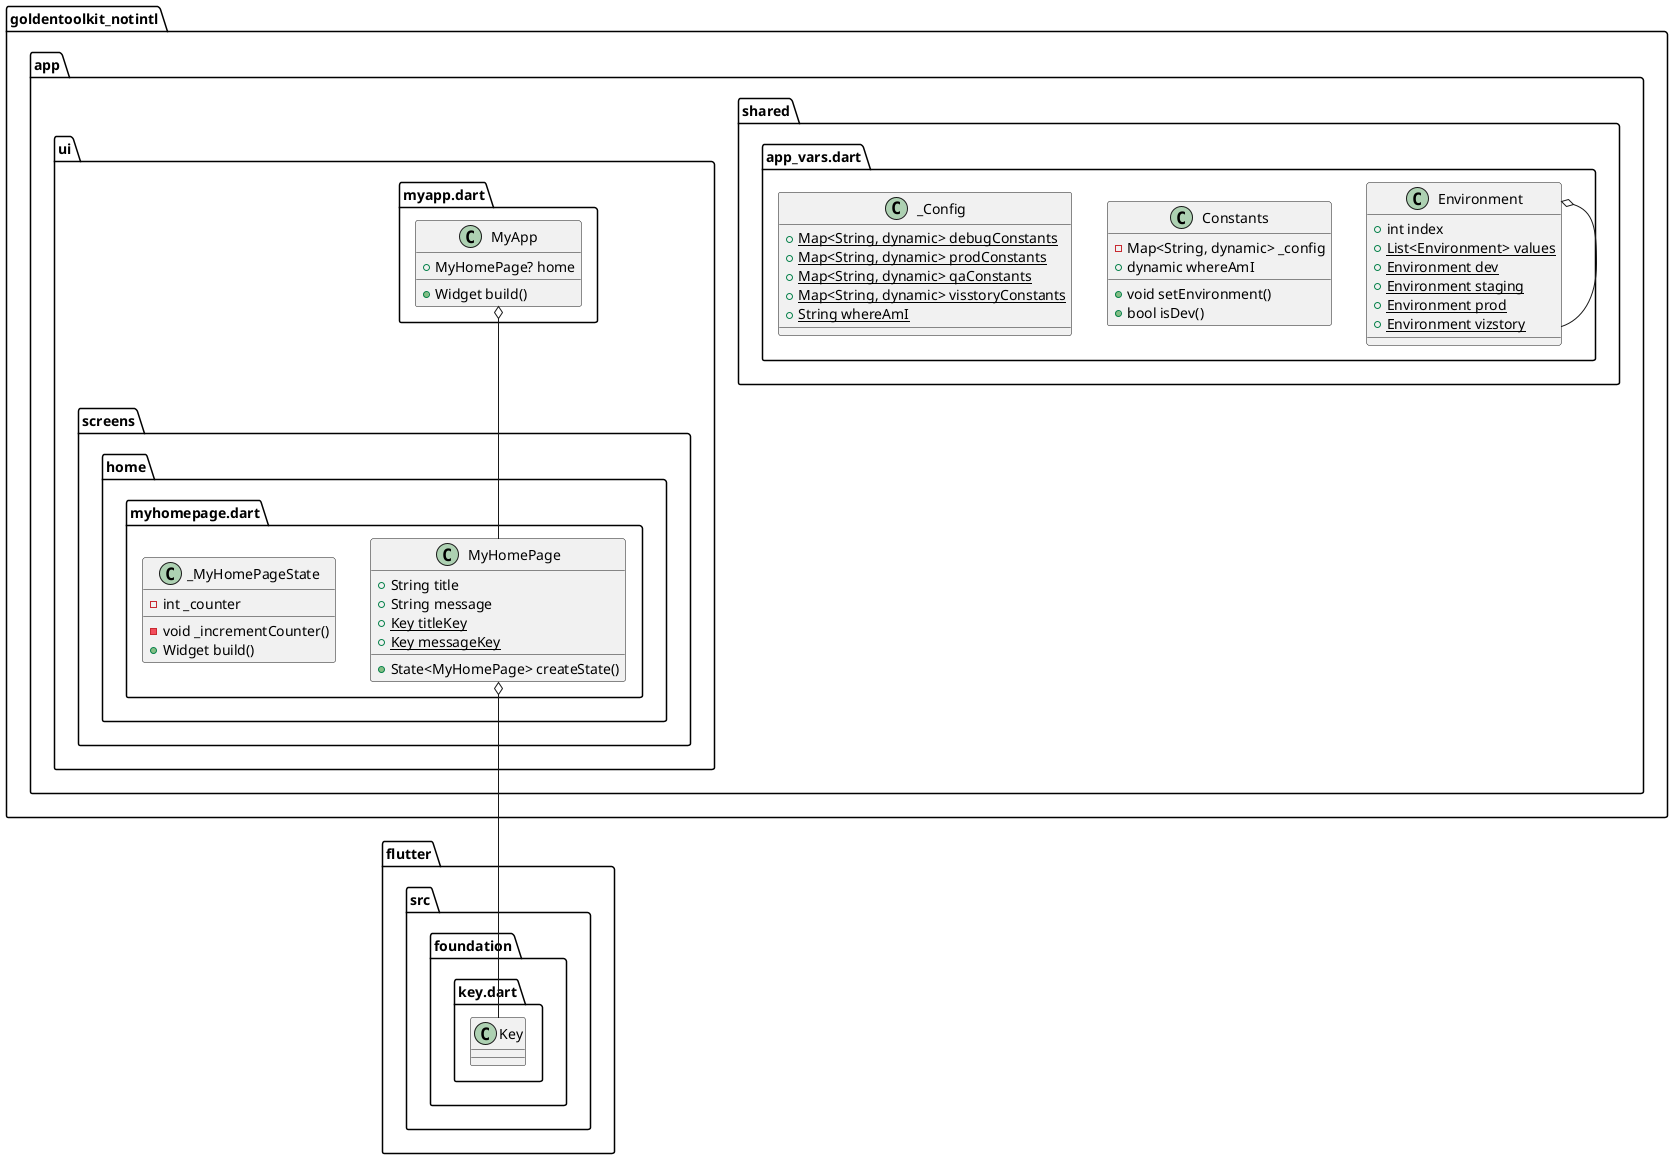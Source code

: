 @startuml
set namespaceSeparator ::

class "goldentoolkit_notintl::app::shared::app_vars.dart::Environment" {
  +int index
  {static} +List<Environment> values
  {static} +Environment dev
  {static} +Environment staging
  {static} +Environment prod
  {static} +Environment vizstory
}

"goldentoolkit_notintl::app::shared::app_vars.dart::Environment" o-- "goldentoolkit_notintl::app::shared::app_vars.dart::Environment"

class "goldentoolkit_notintl::app::shared::app_vars.dart::Constants" {
  -Map<String, dynamic> _config
  +dynamic whereAmI
  +void setEnvironment()
  +bool isDev()
}

class "goldentoolkit_notintl::app::shared::app_vars.dart::_Config" {
  {static} +Map<String, dynamic> debugConstants
  {static} +Map<String, dynamic> prodConstants
  {static} +Map<String, dynamic> qaConstants
  {static} +Map<String, dynamic> visstoryConstants
  {static} +String whereAmI
}

class "goldentoolkit_notintl::app::ui::myapp.dart::MyApp" {
  +MyHomePage? home
  +Widget build()
}

"goldentoolkit_notintl::app::ui::myapp.dart::MyApp" o-- "goldentoolkit_notintl::app::ui::screens::home::myhomepage.dart::MyHomePage"

class "goldentoolkit_notintl::app::ui::screens::home::myhomepage.dart::MyHomePage" {
  +String title
  +String message
  {static} +Key titleKey
  {static} +Key messageKey
  +State<MyHomePage> createState()
}

"goldentoolkit_notintl::app::ui::screens::home::myhomepage.dart::MyHomePage" o-- "flutter::src::foundation::key.dart::Key"

class "goldentoolkit_notintl::app::ui::screens::home::myhomepage.dart::_MyHomePageState" {
  -int _counter
  -void _incrementCounter()
  +Widget build()
}


@enduml